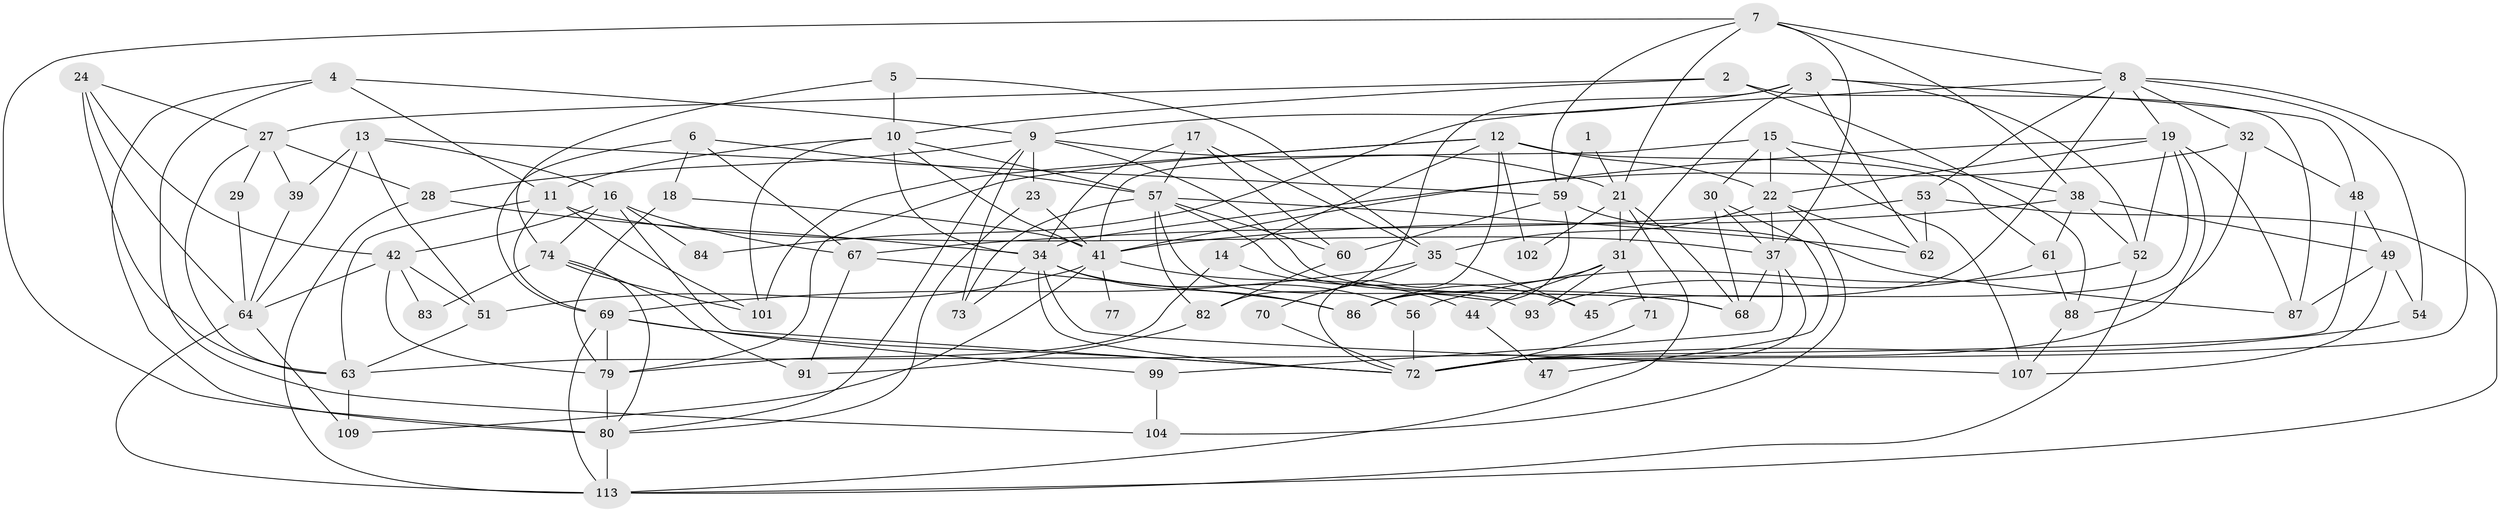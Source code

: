// original degree distribution, {3: 0.2564102564102564, 5: 0.1282051282051282, 4: 0.29914529914529914, 2: 0.1452991452991453, 6: 0.1111111111111111, 7: 0.042735042735042736, 8: 0.017094017094017096}
// Generated by graph-tools (version 1.1) at 2025/11/02/27/25 16:11:24]
// undirected, 79 vertices, 188 edges
graph export_dot {
graph [start="1"]
  node [color=gray90,style=filled];
  1;
  2 [super="+20"];
  3 [super="+97"];
  4 [super="+50"];
  5;
  6;
  7 [super="+112"];
  8 [super="+89"];
  9 [super="+25"];
  10 [super="+40"];
  11 [super="+81"];
  12 [super="+103"];
  13 [super="+26"];
  14;
  15 [super="+76"];
  16;
  17 [super="+33"];
  18;
  19 [super="+78"];
  21 [super="+55"];
  22 [super="+75"];
  23;
  24 [super="+66"];
  27 [super="+36"];
  28;
  29;
  30 [super="+95"];
  31 [super="+111"];
  32;
  34 [super="+43"];
  35 [super="+46"];
  37 [super="+108"];
  38 [super="+58"];
  39;
  41 [super="+106"];
  42;
  44;
  45;
  47;
  48;
  49 [super="+117"];
  51 [super="+85"];
  52;
  53 [super="+65"];
  54;
  56;
  57 [super="+92"];
  59 [super="+110"];
  60 [super="+94"];
  61;
  62;
  63;
  64 [super="+105"];
  67;
  68 [super="+115"];
  69;
  70;
  71;
  72 [super="+114"];
  73;
  74 [super="+96"];
  77;
  79 [super="+90"];
  80 [super="+98"];
  82;
  83;
  84;
  86 [super="+100"];
  87;
  88;
  91;
  93;
  99;
  101;
  102;
  104;
  107;
  109;
  113 [super="+116"];
  1 -- 21;
  1 -- 59 [weight=2];
  2 -- 10;
  2 -- 27;
  2 -- 88;
  2 -- 87;
  3 -- 62;
  3 -- 31;
  3 -- 48;
  3 -- 9;
  3 -- 82;
  3 -- 52;
  4 -- 11;
  4 -- 9;
  4 -- 80;
  4 -- 104;
  5 -- 35;
  5 -- 74;
  5 -- 10;
  6 -- 67;
  6 -- 69;
  6 -- 18;
  6 -- 57;
  7 -- 8;
  7 -- 37;
  7 -- 59;
  7 -- 38;
  7 -- 80;
  7 -- 21;
  8 -- 72;
  8 -- 32;
  8 -- 19;
  8 -- 84;
  8 -- 54;
  8 -- 86;
  8 -- 53;
  9 -- 68 [weight=2];
  9 -- 23;
  9 -- 28;
  9 -- 73;
  9 -- 21;
  9 -- 80;
  10 -- 101;
  10 -- 41;
  10 -- 34;
  10 -- 57;
  10 -- 11;
  11 -- 69;
  11 -- 37;
  11 -- 101;
  11 -- 63;
  12 -- 22;
  12 -- 72;
  12 -- 61;
  12 -- 102;
  12 -- 101;
  12 -- 14;
  12 -- 79;
  13 -- 16;
  13 -- 39;
  13 -- 64 [weight=2];
  13 -- 59;
  13 -- 51;
  14 -- 79;
  14 -- 45;
  15 -- 107;
  15 -- 41;
  15 -- 30;
  15 -- 22;
  15 -- 38;
  16 -- 42;
  16 -- 67;
  16 -- 72;
  16 -- 74;
  16 -- 84;
  17 -- 60;
  17 -- 34;
  17 -- 35;
  17 -- 57;
  18 -- 79;
  18 -- 41;
  19 -- 87;
  19 -- 22;
  19 -- 45;
  19 -- 52;
  19 -- 72;
  19 -- 41;
  21 -- 102;
  21 -- 113;
  21 -- 31;
  21 -- 68;
  22 -- 37;
  22 -- 104;
  22 -- 62;
  22 -- 35;
  23 -- 80;
  23 -- 41;
  24 -- 63;
  24 -- 42;
  24 -- 64;
  24 -- 27;
  27 -- 63;
  27 -- 28;
  27 -- 29;
  27 -- 39;
  28 -- 113;
  28 -- 34;
  29 -- 64;
  30 -- 68;
  30 -- 47;
  30 -- 37;
  31 -- 44;
  31 -- 71;
  31 -- 93;
  31 -- 86;
  32 -- 48;
  32 -- 88;
  32 -- 34;
  34 -- 56;
  34 -- 72;
  34 -- 86;
  34 -- 73;
  34 -- 107;
  35 -- 69;
  35 -- 70;
  35 -- 45;
  37 -- 99;
  37 -- 68;
  37 -- 72;
  38 -- 52 [weight=2];
  38 -- 41;
  38 -- 49;
  38 -- 61;
  39 -- 64;
  41 -- 44;
  41 -- 77 [weight=2];
  41 -- 109;
  41 -- 51;
  42 -- 79;
  42 -- 51 [weight=2];
  42 -- 83;
  42 -- 64;
  44 -- 47;
  48 -- 63;
  48 -- 49;
  49 -- 87;
  49 -- 107;
  49 -- 54;
  51 -- 63;
  52 -- 56;
  52 -- 113;
  53 -- 113;
  53 -- 67;
  53 -- 62;
  54 -- 72;
  56 -- 72;
  57 -- 60;
  57 -- 82;
  57 -- 68;
  57 -- 73;
  57 -- 93;
  57 -- 62;
  59 -- 87;
  59 -- 60;
  59 -- 86;
  60 -- 82;
  61 -- 93;
  61 -- 88;
  63 -- 109;
  64 -- 109;
  64 -- 113;
  67 -- 91;
  67 -- 86;
  69 -- 113;
  69 -- 72;
  69 -- 99;
  69 -- 79;
  70 -- 72;
  71 -- 72;
  74 -- 83;
  74 -- 91;
  74 -- 80;
  74 -- 101;
  79 -- 80 [weight=2];
  80 -- 113;
  82 -- 91;
  88 -- 107;
  99 -- 104;
}
